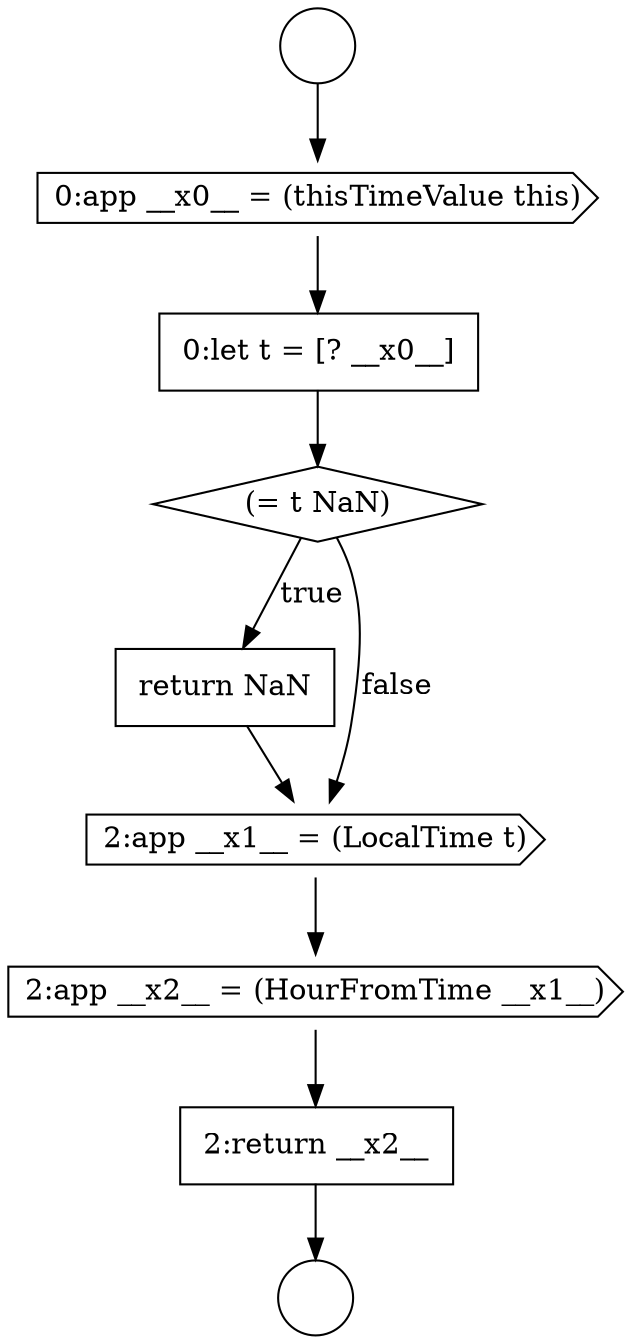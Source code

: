 digraph {
  node13307 [shape=diamond, label=<<font color="black">(= t NaN)</font>> color="black" fillcolor="white" style=filled]
  node13305 [shape=cds, label=<<font color="black">0:app __x0__ = (thisTimeValue this)</font>> color="black" fillcolor="white" style=filled]
  node13304 [shape=circle label=" " color="black" fillcolor="white" style=filled]
  node13310 [shape=cds, label=<<font color="black">2:app __x2__ = (HourFromTime __x1__)</font>> color="black" fillcolor="white" style=filled]
  node13303 [shape=circle label=" " color="black" fillcolor="white" style=filled]
  node13308 [shape=none, margin=0, label=<<font color="black">
    <table border="0" cellborder="1" cellspacing="0" cellpadding="10">
      <tr><td align="left">return NaN</td></tr>
    </table>
  </font>> color="black" fillcolor="white" style=filled]
  node13309 [shape=cds, label=<<font color="black">2:app __x1__ = (LocalTime t)</font>> color="black" fillcolor="white" style=filled]
  node13306 [shape=none, margin=0, label=<<font color="black">
    <table border="0" cellborder="1" cellspacing="0" cellpadding="10">
      <tr><td align="left">0:let t = [? __x0__]</td></tr>
    </table>
  </font>> color="black" fillcolor="white" style=filled]
  node13311 [shape=none, margin=0, label=<<font color="black">
    <table border="0" cellborder="1" cellspacing="0" cellpadding="10">
      <tr><td align="left">2:return __x2__</td></tr>
    </table>
  </font>> color="black" fillcolor="white" style=filled]
  node13310 -> node13311 [ color="black"]
  node13306 -> node13307 [ color="black"]
  node13307 -> node13308 [label=<<font color="black">true</font>> color="black"]
  node13307 -> node13309 [label=<<font color="black">false</font>> color="black"]
  node13309 -> node13310 [ color="black"]
  node13311 -> node13304 [ color="black"]
  node13305 -> node13306 [ color="black"]
  node13308 -> node13309 [ color="black"]
  node13303 -> node13305 [ color="black"]
}
